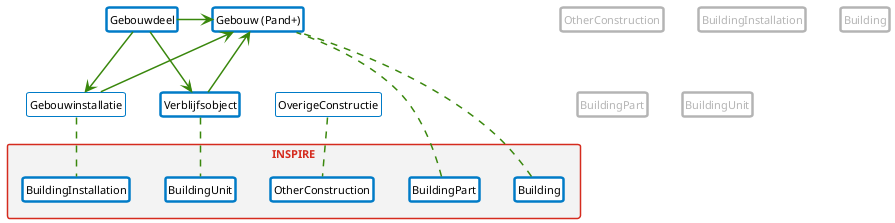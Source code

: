 @startuml

' --------v-v-v-v-v-v-v-v--------
' https://www.rijkshuisstijl.nl/organisatiespecifieke-richtlijnen/ministerie-van-binnenlandse-zaken-en-koninkrijksrelaties/deelidentiteit-kerndepartement-bzk
' https://www.rijkshuisstijl.nl/basiselementen/basiselementen-online/online-kleuren
'
' # Communicatiekleuren
' Het kerndepartement van BZK heeft uit het kleurenpalet van de rijkshuisstijl drie kleuren (elk met tint1 / tint2) gekozen:
' - Rijksoverheid hemelblauw #007bc7 (#b2d7ee/#d9ebf7)
' - Rijksoverheid rood #d52b1e (#f2bfbb/#f9dfdd)
' - Rijksoverheid groen #39870c (#c3dbb6/#e1eddb)
' Het gebruik van deze kleuren in combinatie met veel wit wordt gestimuleerd.
'
' # Tinten voor achtergrondkaders, grafieken en tabellen
' Voor achtergrondkaders, grafieken en tabellen kunnen 7 neutrale grijstinten of tinten van een communicatiekleur in stappen van 20% worden toegepast. Voor tekstachtergrond wordt grijstint1 of communicatiekleur tint2 aanbevolen om aan de contrasteisen voor een goede leesbaarheid te voldoen.
'
' Rijksoverheid grijs 1 #f3f3f3
' Rijksoverheid grijs 2 #e6e6e6
' Rijksoverheid grijs 3 #cccccc
' Rijksoverheid grijs 4 #b4b4b4
' Rijksoverheid grijs 5 #999999
' Rijksoverheid grijs 6 #696969
' Rijksoverheid grijs 7 #535353

' --------^-^-^-^-^-^-^-^--------

skinparam defaultFontColor black
skinparam defaultFontName Lucida Sans
skinparam defaultFontSize 11
skinparam defaultFontStyle normal
skinparam defaultMonospacedFontName Lucida Sans Typewriter
' skinparam defaultTextAlignment left
' skinparam lineType ortho
' skinparam lineType polyline
skinparam shadowing false
skinparam wrapWidth 165

skinparam class {
    ArrowColor #39870c
    ArrowFontSize 10
'     ArrowTextAlignment center
    ArrowThickness 1.5
    AttributeIconSize 0
    BackgroundColor #ffffff
    BorderColor #007bc7
    BorderThickness 2.5
'     StereotypeFontStyle italic
}

skinparam class<< extern >> {
    AttributeFontColor #b4b4b4
    BorderColor #b4b4b4
    FontColor #b4b4b4
    StereotypeFontColor #b4b4b4
}

skinparam class<< vrijwillig >> {
    BorderThickness 1
}

skinparam note {
    BackgroundColor #fdf6bb
    BorderColor #f9e11e
    FontColor #007bc7
}

skinparam package {
    BackgroundColor #f3f3f3
    BorderColor #d52b1e
    FontColor #d52b1e
    FontStyle bold
    Style rectangle
}

skinparam package<< subpackage >> {
    BackgroundColor #e6e6e6
    BorderColor #e6e6e6
    FontStyle normal
}

hide circle

hide empty members

hide stereotype

' hide AbstractObject


' =================================================================================================

package "INSPIRE" {
    class Building {
    }
    class BuildingInstallation {
    }
    class BuildingPart {
    }
    class BuildingUnit {
    }
    class OtherConstruction {
    }
}

Verblijfsobject -up-> "Gebouw (Pand+)"
Verblijfsobject .. BuildingUnit
Gebouwdeel --> Verblijfsobject
Gebouwdeel -right-> "Gebouw (Pand+)"
Gebouwdeel --> Gebouwinstallatie
Gebouwinstallatie -up-> "Gebouw (Pand+)"
Gebouwinstallatie .. BuildingInstallation
OverigeConstructie .. OtherConstruction
Building .. "Gebouw (Pand+)"
BuildingPart .. "Gebouw (Pand+)"

class OtherConstruction << extern >> {
}

class BuildingInstallation << extern >> {
}

class Building << extern >> {
}

class BuildingPart << extern >> {
}

class BuildingUnit << extern >> {
}

class OverigeConstructie << vrijwillig >> {
}

class "Gebouw (Pand+)" << Objecttype >> {
}

class Gebouwdeel << Objecttype >> {
}

class Gebouwinstallatie << vrijwillig >> {
}

class Verblijfsobject << Objecttype >> {
}

@enduml
